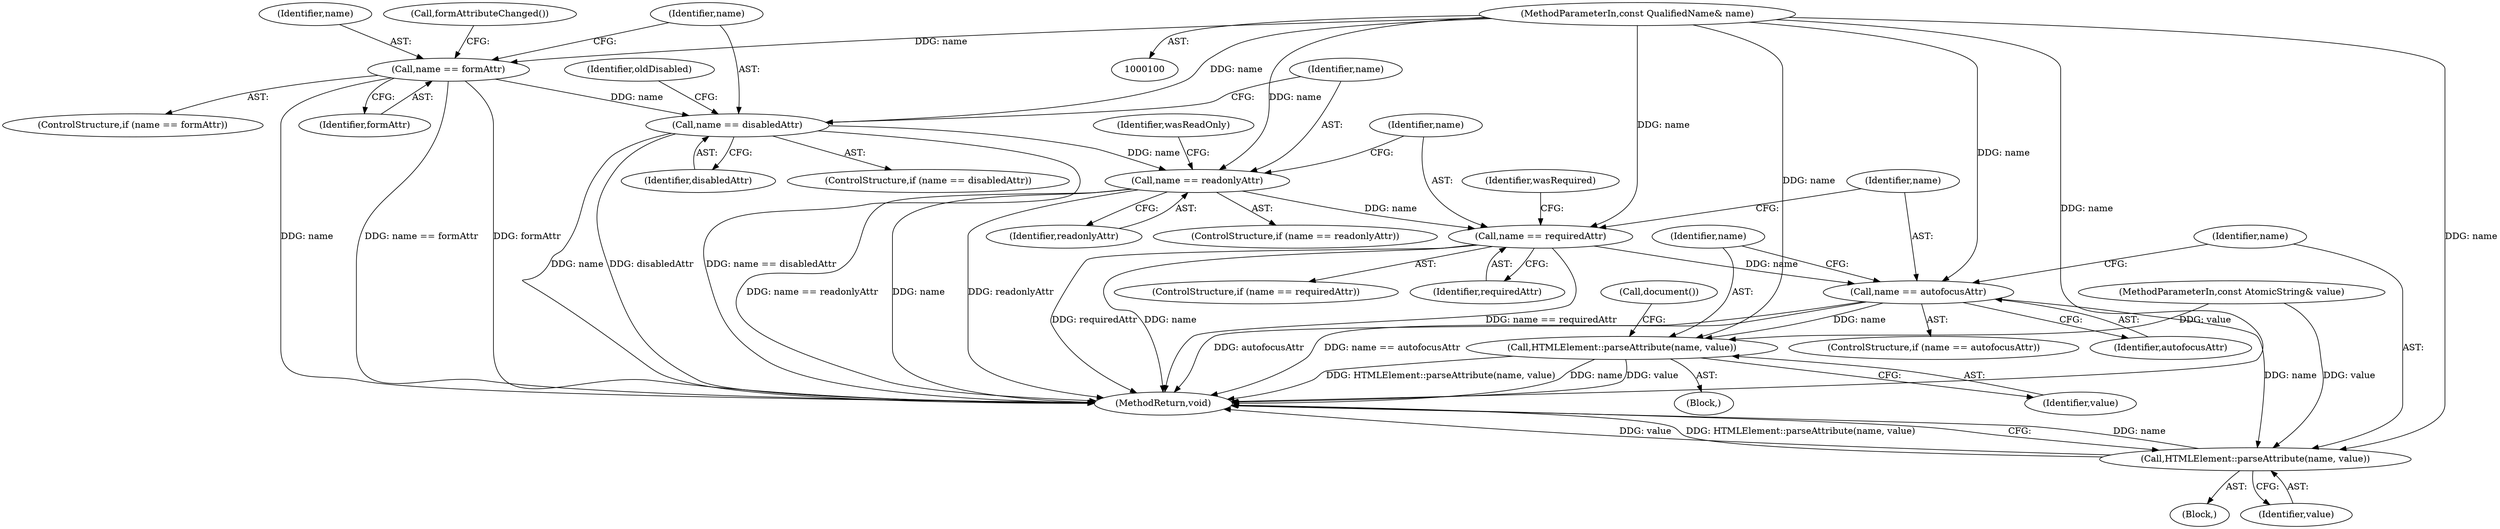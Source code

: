 digraph "0_Chrome_30b0f37300f8d671d29d91102ec7f475ed4cf7fe_0@API" {
"1000134" [label="(Call,name == readonlyAttr)"];
"1000115" [label="(Call,name == disabledAttr)"];
"1000105" [label="(Call,name == formAttr)"];
"1000101" [label="(MethodParameterIn,const QualifiedName& name)"];
"1000164" [label="(Call,name == requiredAttr)"];
"1000186" [label="(Call,name == autofocusAttr)"];
"1000190" [label="(Call,HTMLElement::parseAttribute(name, value))"];
"1000198" [label="(Call,HTMLElement::parseAttribute(name, value))"];
"1000109" [label="(Call,formAttributeChanged())"];
"1000102" [label="(MethodParameterIn,const AtomicString& value)"];
"1000121" [label="(Identifier,oldDisabled)"];
"1000201" [label="(MethodReturn,void)"];
"1000198" [label="(Call,HTMLElement::parseAttribute(name, value))"];
"1000165" [label="(Identifier,name)"];
"1000164" [label="(Call,name == requiredAttr)"];
"1000197" [label="(Block,)"];
"1000101" [label="(MethodParameterIn,const QualifiedName& name)"];
"1000189" [label="(Block,)"];
"1000192" [label="(Identifier,value)"];
"1000194" [label="(Call,document())"];
"1000105" [label="(Call,name == formAttr)"];
"1000114" [label="(ControlStructure,if (name == disabledAttr))"];
"1000107" [label="(Identifier,formAttr)"];
"1000163" [label="(ControlStructure,if (name == requiredAttr))"];
"1000186" [label="(Call,name == autofocusAttr)"];
"1000190" [label="(Call,HTMLElement::parseAttribute(name, value))"];
"1000170" [label="(Identifier,wasRequired)"];
"1000115" [label="(Call,name == disabledAttr)"];
"1000136" [label="(Identifier,readonlyAttr)"];
"1000191" [label="(Identifier,name)"];
"1000166" [label="(Identifier,requiredAttr)"];
"1000104" [label="(ControlStructure,if (name == formAttr))"];
"1000188" [label="(Identifier,autofocusAttr)"];
"1000187" [label="(Identifier,name)"];
"1000200" [label="(Identifier,value)"];
"1000106" [label="(Identifier,name)"];
"1000116" [label="(Identifier,name)"];
"1000133" [label="(ControlStructure,if (name == readonlyAttr))"];
"1000199" [label="(Identifier,name)"];
"1000134" [label="(Call,name == readonlyAttr)"];
"1000140" [label="(Identifier,wasReadOnly)"];
"1000135" [label="(Identifier,name)"];
"1000117" [label="(Identifier,disabledAttr)"];
"1000185" [label="(ControlStructure,if (name == autofocusAttr))"];
"1000134" -> "1000133"  [label="AST: "];
"1000134" -> "1000136"  [label="CFG: "];
"1000135" -> "1000134"  [label="AST: "];
"1000136" -> "1000134"  [label="AST: "];
"1000140" -> "1000134"  [label="CFG: "];
"1000165" -> "1000134"  [label="CFG: "];
"1000134" -> "1000201"  [label="DDG: name == readonlyAttr"];
"1000134" -> "1000201"  [label="DDG: name"];
"1000134" -> "1000201"  [label="DDG: readonlyAttr"];
"1000115" -> "1000134"  [label="DDG: name"];
"1000101" -> "1000134"  [label="DDG: name"];
"1000134" -> "1000164"  [label="DDG: name"];
"1000115" -> "1000114"  [label="AST: "];
"1000115" -> "1000117"  [label="CFG: "];
"1000116" -> "1000115"  [label="AST: "];
"1000117" -> "1000115"  [label="AST: "];
"1000121" -> "1000115"  [label="CFG: "];
"1000135" -> "1000115"  [label="CFG: "];
"1000115" -> "1000201"  [label="DDG: disabledAttr"];
"1000115" -> "1000201"  [label="DDG: name == disabledAttr"];
"1000115" -> "1000201"  [label="DDG: name"];
"1000105" -> "1000115"  [label="DDG: name"];
"1000101" -> "1000115"  [label="DDG: name"];
"1000105" -> "1000104"  [label="AST: "];
"1000105" -> "1000107"  [label="CFG: "];
"1000106" -> "1000105"  [label="AST: "];
"1000107" -> "1000105"  [label="AST: "];
"1000109" -> "1000105"  [label="CFG: "];
"1000116" -> "1000105"  [label="CFG: "];
"1000105" -> "1000201"  [label="DDG: name == formAttr"];
"1000105" -> "1000201"  [label="DDG: formAttr"];
"1000105" -> "1000201"  [label="DDG: name"];
"1000101" -> "1000105"  [label="DDG: name"];
"1000101" -> "1000100"  [label="AST: "];
"1000101" -> "1000201"  [label="DDG: name"];
"1000101" -> "1000164"  [label="DDG: name"];
"1000101" -> "1000186"  [label="DDG: name"];
"1000101" -> "1000190"  [label="DDG: name"];
"1000101" -> "1000198"  [label="DDG: name"];
"1000164" -> "1000163"  [label="AST: "];
"1000164" -> "1000166"  [label="CFG: "];
"1000165" -> "1000164"  [label="AST: "];
"1000166" -> "1000164"  [label="AST: "];
"1000170" -> "1000164"  [label="CFG: "];
"1000187" -> "1000164"  [label="CFG: "];
"1000164" -> "1000201"  [label="DDG: name == requiredAttr"];
"1000164" -> "1000201"  [label="DDG: requiredAttr"];
"1000164" -> "1000201"  [label="DDG: name"];
"1000164" -> "1000186"  [label="DDG: name"];
"1000186" -> "1000185"  [label="AST: "];
"1000186" -> "1000188"  [label="CFG: "];
"1000187" -> "1000186"  [label="AST: "];
"1000188" -> "1000186"  [label="AST: "];
"1000191" -> "1000186"  [label="CFG: "];
"1000199" -> "1000186"  [label="CFG: "];
"1000186" -> "1000201"  [label="DDG: autofocusAttr"];
"1000186" -> "1000201"  [label="DDG: name == autofocusAttr"];
"1000186" -> "1000190"  [label="DDG: name"];
"1000186" -> "1000198"  [label="DDG: name"];
"1000190" -> "1000189"  [label="AST: "];
"1000190" -> "1000192"  [label="CFG: "];
"1000191" -> "1000190"  [label="AST: "];
"1000192" -> "1000190"  [label="AST: "];
"1000194" -> "1000190"  [label="CFG: "];
"1000190" -> "1000201"  [label="DDG: HTMLElement::parseAttribute(name, value)"];
"1000190" -> "1000201"  [label="DDG: name"];
"1000190" -> "1000201"  [label="DDG: value"];
"1000102" -> "1000190"  [label="DDG: value"];
"1000198" -> "1000197"  [label="AST: "];
"1000198" -> "1000200"  [label="CFG: "];
"1000199" -> "1000198"  [label="AST: "];
"1000200" -> "1000198"  [label="AST: "];
"1000201" -> "1000198"  [label="CFG: "];
"1000198" -> "1000201"  [label="DDG: name"];
"1000198" -> "1000201"  [label="DDG: value"];
"1000198" -> "1000201"  [label="DDG: HTMLElement::parseAttribute(name, value)"];
"1000102" -> "1000198"  [label="DDG: value"];
}
